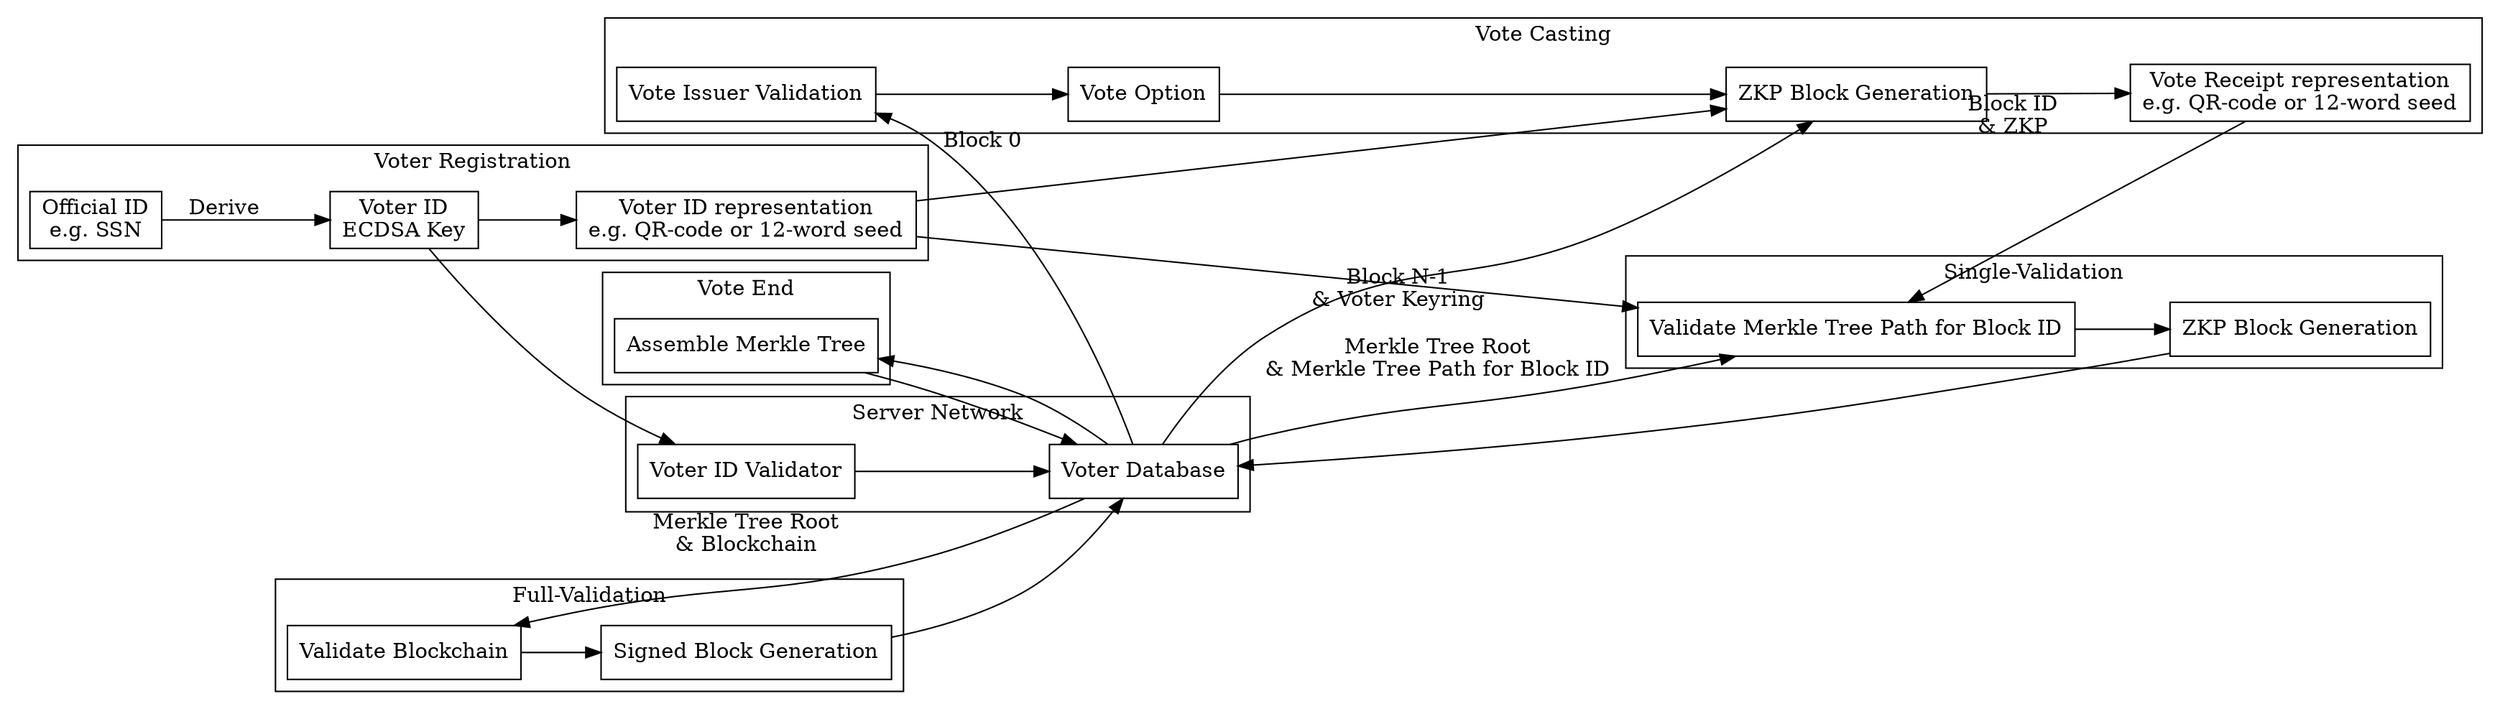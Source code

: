 digraph G {
    rankdir = LR
    
    #subgraph cluster_blockchain {
    #    node [shape = record]
    #    label = "Vote Blockchain Diagram"
    #    
    #    block0 [label = "\"Intitial Block\"|{Vote ID|Timestamp|Vote Options|Block ID: 0|Public Key}|<sig> Cryptographic Signature"];
    #    block1 [label = "\"Vote Block\"|{<zkpp> N-1|Timestamp|Vote Option|Nonce|Block ID: 1}|<zkp> Zero-Knowledge Proof"];
    #    block2 [label = "\"Vote Block\"|{<zkpp> N-1|Timestamp|Vote Option|Nonce|Block ID: 2}|<zkp> Zero-Knowledge Proof"];
    #    block3a [label = "\"Single-Validation Block\"|{<mt> Merkle Tree Root|Timestamp|Nonce|Pass/Fail}|<zkp> Zero-Knowledge Proof"];
    #    block4a [label = "\"Full-Validation Block\"|{<mt> Merkle Tree Root|Timestamp|Vote Results|Nonce|Public Key}|<sig> Cryptographic Signature"];
    #    
    #    chain_mt [label = "Merkle Tree"];
    #    
    #    block0:sig -> block1:zkpp;
    #    block1:zkp -> block2:zkpp;
    #    
    #   block0:sig -> chain_mt;
    #    block1:zkp -> chain_mt;
    #    block2:zkp -> chain_mt;
    #    
    #    chain_mt -> block3a:mt;
    #    chain_mt -> block4a:mt;
    #}
    
    subgraph cluster_vote_server {
        node [shape = record];
        label = "Server Network";
        
        vs0 [label = "Voter ID Validator"];
        vs1 [label = "Voter Database"];
        
        vs0 -> vs1;
    }
    
    subgraph cluster_vote_creation {
        #a0 [abel = ""];
    }
    
    subgraph cluster_voter_registration {
        node [shape = rectangle];
        label = "Voter Registration"
        
        vr0 [label = "Official ID\ne.g. SSN"];
        vr1 [label = "Voter ID\nECDSA Key"];
        vr2 [label = "Voter ID representation\ne.g. QR-code or 12-word seed"]
        
        vr0 -> vr1 [label = "Derive"];
        vr1 -> vs0;
        
        vr1 -> vr2;
    }
    
    subgraph cluster_vote_casting {
        node [shape = rectangle]
        label = "Vote Casting"
        
        vc0 [label = "Vote Issuer Validation"];
        vc1 [label = "Vote Option"];
        vc2 [label = "ZKP Block Generation"];
        vc3 [label = "Vote Receipt representation\ne.g. QR-code or 12-word seed"];
        
        vs1 -> vc0 [label = "Block 0"];
        vr2 -> vc2;
        vs1 -> vc2 [xlabel = "Block N-1\n& Voter Keyring"];
        
        vc0 -> vc1 -> vc2;
        
        vc2 -> vc3 [xlabel = "Block ID\n& ZKP"];
    }
    
    subgraph cluster_vote_end {
        node [shape = rectangle]
        label = "Vote End"
        
        ve0 [label = "Assemble Merkle Tree"];
        
        vs1 -> ve0 -> vs1;
    }
    
    subgraph cluster_single_validation {
        node [shape = rectangle]
        label = "Single-Validation"
        
        sv0 [label = "Validate Merkle Tree Path for Block ID"];
        sv1 [label = "ZKP Block Generation"];
        
        vs1 -> sv0 [label = "Merkle Tree Root\n& Merkle Tree Path for Block ID"];
        vr2 -> sv0;
        vc3 -> sv0;
        
        sv0 -> sv1;
        sv1 -> vs1;
    }
    
    subgraph cluster_full_validation {
        node [shape = rectangle]
        label = "Full-Validation"
        
        fv0 [label = "Validate Blockchain"];
        fv1 [label = "Signed Block Generation"]
        
        vs1 -> fv0 [label = "Merkle Tree Root\n& Blockchain"];
        
        fv0 -> fv1;
        fv1 -> vs1;
    }
}

